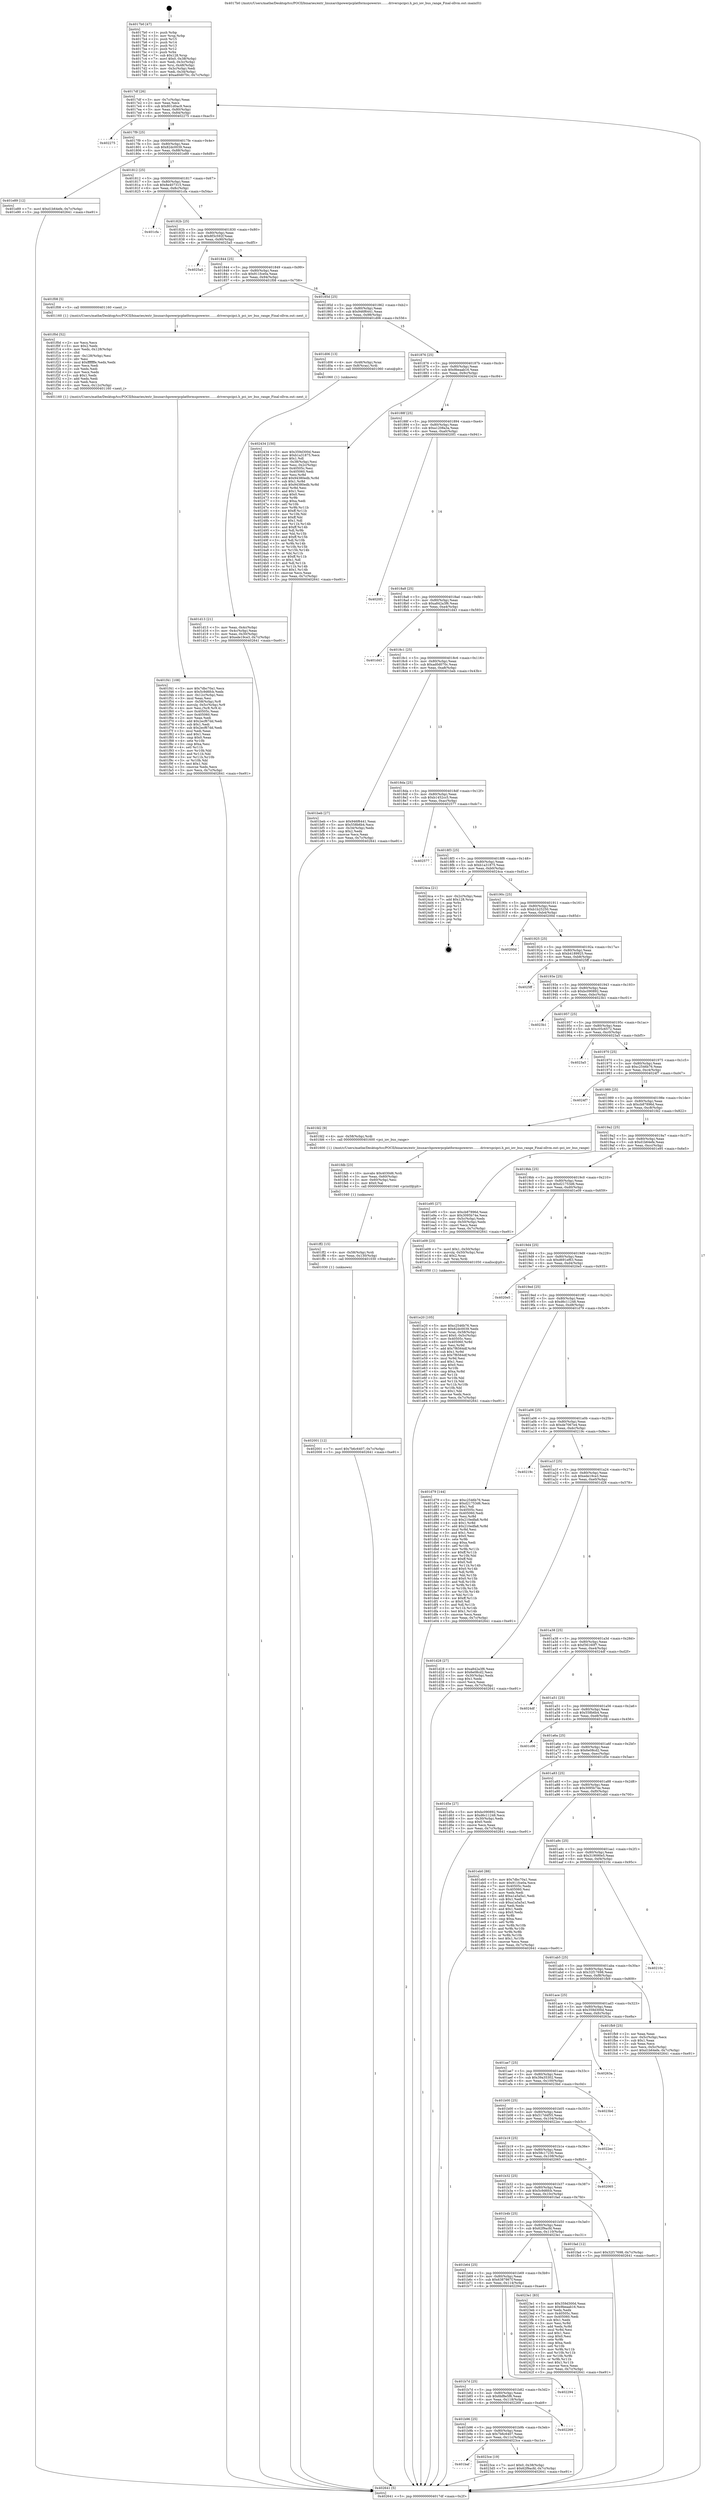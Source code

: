 digraph "0x4017b0" {
  label = "0x4017b0 (/mnt/c/Users/mathe/Desktop/tcc/POCII/binaries/extr_linuxarchpowerpcplatformspowernv........driverspcipci.h_pci_iov_bus_range_Final-ollvm.out::main(0))"
  labelloc = "t"
  node[shape=record]

  Entry [label="",width=0.3,height=0.3,shape=circle,fillcolor=black,style=filled]
  "0x4017df" [label="{
     0x4017df [26]\l
     | [instrs]\l
     &nbsp;&nbsp;0x4017df \<+3\>: mov -0x7c(%rbp),%eax\l
     &nbsp;&nbsp;0x4017e2 \<+2\>: mov %eax,%ecx\l
     &nbsp;&nbsp;0x4017e4 \<+6\>: sub $0x801d0ac9,%ecx\l
     &nbsp;&nbsp;0x4017ea \<+3\>: mov %eax,-0x80(%rbp)\l
     &nbsp;&nbsp;0x4017ed \<+6\>: mov %ecx,-0x84(%rbp)\l
     &nbsp;&nbsp;0x4017f3 \<+6\>: je 0000000000402275 \<main+0xac5\>\l
  }"]
  "0x402275" [label="{
     0x402275\l
  }", style=dashed]
  "0x4017f9" [label="{
     0x4017f9 [25]\l
     | [instrs]\l
     &nbsp;&nbsp;0x4017f9 \<+5\>: jmp 00000000004017fe \<main+0x4e\>\l
     &nbsp;&nbsp;0x4017fe \<+3\>: mov -0x80(%rbp),%eax\l
     &nbsp;&nbsp;0x401801 \<+5\>: sub $0x82dc0039,%eax\l
     &nbsp;&nbsp;0x401806 \<+6\>: mov %eax,-0x88(%rbp)\l
     &nbsp;&nbsp;0x40180c \<+6\>: je 0000000000401e89 \<main+0x6d9\>\l
  }"]
  Exit [label="",width=0.3,height=0.3,shape=circle,fillcolor=black,style=filled,peripheries=2]
  "0x401e89" [label="{
     0x401e89 [12]\l
     | [instrs]\l
     &nbsp;&nbsp;0x401e89 \<+7\>: movl $0xd1b64efe,-0x7c(%rbp)\l
     &nbsp;&nbsp;0x401e90 \<+5\>: jmp 0000000000402641 \<main+0xe91\>\l
  }"]
  "0x401812" [label="{
     0x401812 [25]\l
     | [instrs]\l
     &nbsp;&nbsp;0x401812 \<+5\>: jmp 0000000000401817 \<main+0x67\>\l
     &nbsp;&nbsp;0x401817 \<+3\>: mov -0x80(%rbp),%eax\l
     &nbsp;&nbsp;0x40181a \<+5\>: sub $0x8e407315,%eax\l
     &nbsp;&nbsp;0x40181f \<+6\>: mov %eax,-0x8c(%rbp)\l
     &nbsp;&nbsp;0x401825 \<+6\>: je 0000000000401cfa \<main+0x54a\>\l
  }"]
  "0x401baf" [label="{
     0x401baf\l
  }", style=dashed]
  "0x401cfa" [label="{
     0x401cfa\l
  }", style=dashed]
  "0x40182b" [label="{
     0x40182b [25]\l
     | [instrs]\l
     &nbsp;&nbsp;0x40182b \<+5\>: jmp 0000000000401830 \<main+0x80\>\l
     &nbsp;&nbsp;0x401830 \<+3\>: mov -0x80(%rbp),%eax\l
     &nbsp;&nbsp;0x401833 \<+5\>: sub $0x8f3c592f,%eax\l
     &nbsp;&nbsp;0x401838 \<+6\>: mov %eax,-0x90(%rbp)\l
     &nbsp;&nbsp;0x40183e \<+6\>: je 00000000004025a5 \<main+0xdf5\>\l
  }"]
  "0x4023ce" [label="{
     0x4023ce [19]\l
     | [instrs]\l
     &nbsp;&nbsp;0x4023ce \<+7\>: movl $0x0,-0x38(%rbp)\l
     &nbsp;&nbsp;0x4023d5 \<+7\>: movl $0x62f9acfd,-0x7c(%rbp)\l
     &nbsp;&nbsp;0x4023dc \<+5\>: jmp 0000000000402641 \<main+0xe91\>\l
  }"]
  "0x4025a5" [label="{
     0x4025a5\l
  }", style=dashed]
  "0x401844" [label="{
     0x401844 [25]\l
     | [instrs]\l
     &nbsp;&nbsp;0x401844 \<+5\>: jmp 0000000000401849 \<main+0x99\>\l
     &nbsp;&nbsp;0x401849 \<+3\>: mov -0x80(%rbp),%eax\l
     &nbsp;&nbsp;0x40184c \<+5\>: sub $0x911fce0a,%eax\l
     &nbsp;&nbsp;0x401851 \<+6\>: mov %eax,-0x94(%rbp)\l
     &nbsp;&nbsp;0x401857 \<+6\>: je 0000000000401f08 \<main+0x758\>\l
  }"]
  "0x401b96" [label="{
     0x401b96 [25]\l
     | [instrs]\l
     &nbsp;&nbsp;0x401b96 \<+5\>: jmp 0000000000401b9b \<main+0x3eb\>\l
     &nbsp;&nbsp;0x401b9b \<+3\>: mov -0x80(%rbp),%eax\l
     &nbsp;&nbsp;0x401b9e \<+5\>: sub $0x7b6c6407,%eax\l
     &nbsp;&nbsp;0x401ba3 \<+6\>: mov %eax,-0x11c(%rbp)\l
     &nbsp;&nbsp;0x401ba9 \<+6\>: je 00000000004023ce \<main+0xc1e\>\l
  }"]
  "0x401f08" [label="{
     0x401f08 [5]\l
     | [instrs]\l
     &nbsp;&nbsp;0x401f08 \<+5\>: call 0000000000401160 \<next_i\>\l
     | [calls]\l
     &nbsp;&nbsp;0x401160 \{1\} (/mnt/c/Users/mathe/Desktop/tcc/POCII/binaries/extr_linuxarchpowerpcplatformspowernv........driverspcipci.h_pci_iov_bus_range_Final-ollvm.out::next_i)\l
  }"]
  "0x40185d" [label="{
     0x40185d [25]\l
     | [instrs]\l
     &nbsp;&nbsp;0x40185d \<+5\>: jmp 0000000000401862 \<main+0xb2\>\l
     &nbsp;&nbsp;0x401862 \<+3\>: mov -0x80(%rbp),%eax\l
     &nbsp;&nbsp;0x401865 \<+5\>: sub $0x946f6441,%eax\l
     &nbsp;&nbsp;0x40186a \<+6\>: mov %eax,-0x98(%rbp)\l
     &nbsp;&nbsp;0x401870 \<+6\>: je 0000000000401d06 \<main+0x556\>\l
  }"]
  "0x402269" [label="{
     0x402269\l
  }", style=dashed]
  "0x401d06" [label="{
     0x401d06 [13]\l
     | [instrs]\l
     &nbsp;&nbsp;0x401d06 \<+4\>: mov -0x48(%rbp),%rax\l
     &nbsp;&nbsp;0x401d0a \<+4\>: mov 0x8(%rax),%rdi\l
     &nbsp;&nbsp;0x401d0e \<+5\>: call 0000000000401060 \<atoi@plt\>\l
     | [calls]\l
     &nbsp;&nbsp;0x401060 \{1\} (unknown)\l
  }"]
  "0x401876" [label="{
     0x401876 [25]\l
     | [instrs]\l
     &nbsp;&nbsp;0x401876 \<+5\>: jmp 000000000040187b \<main+0xcb\>\l
     &nbsp;&nbsp;0x40187b \<+3\>: mov -0x80(%rbp),%eax\l
     &nbsp;&nbsp;0x40187e \<+5\>: sub $0x9beaab16,%eax\l
     &nbsp;&nbsp;0x401883 \<+6\>: mov %eax,-0x9c(%rbp)\l
     &nbsp;&nbsp;0x401889 \<+6\>: je 0000000000402434 \<main+0xc84\>\l
  }"]
  "0x401b7d" [label="{
     0x401b7d [25]\l
     | [instrs]\l
     &nbsp;&nbsp;0x401b7d \<+5\>: jmp 0000000000401b82 \<main+0x3d2\>\l
     &nbsp;&nbsp;0x401b82 \<+3\>: mov -0x80(%rbp),%eax\l
     &nbsp;&nbsp;0x401b85 \<+5\>: sub $0x6bf8e5f6,%eax\l
     &nbsp;&nbsp;0x401b8a \<+6\>: mov %eax,-0x118(%rbp)\l
     &nbsp;&nbsp;0x401b90 \<+6\>: je 0000000000402269 \<main+0xab9\>\l
  }"]
  "0x402434" [label="{
     0x402434 [150]\l
     | [instrs]\l
     &nbsp;&nbsp;0x402434 \<+5\>: mov $0x359d300d,%eax\l
     &nbsp;&nbsp;0x402439 \<+5\>: mov $0xb1a31875,%ecx\l
     &nbsp;&nbsp;0x40243e \<+2\>: mov $0x1,%dl\l
     &nbsp;&nbsp;0x402440 \<+3\>: mov -0x38(%rbp),%esi\l
     &nbsp;&nbsp;0x402443 \<+3\>: mov %esi,-0x2c(%rbp)\l
     &nbsp;&nbsp;0x402446 \<+7\>: mov 0x40505c,%esi\l
     &nbsp;&nbsp;0x40244d \<+7\>: mov 0x405060,%edi\l
     &nbsp;&nbsp;0x402454 \<+3\>: mov %esi,%r8d\l
     &nbsp;&nbsp;0x402457 \<+7\>: add $0x94380edb,%r8d\l
     &nbsp;&nbsp;0x40245e \<+4\>: sub $0x1,%r8d\l
     &nbsp;&nbsp;0x402462 \<+7\>: sub $0x94380edb,%r8d\l
     &nbsp;&nbsp;0x402469 \<+4\>: imul %r8d,%esi\l
     &nbsp;&nbsp;0x40246d \<+3\>: and $0x1,%esi\l
     &nbsp;&nbsp;0x402470 \<+3\>: cmp $0x0,%esi\l
     &nbsp;&nbsp;0x402473 \<+4\>: sete %r9b\l
     &nbsp;&nbsp;0x402477 \<+3\>: cmp $0xa,%edi\l
     &nbsp;&nbsp;0x40247a \<+4\>: setl %r10b\l
     &nbsp;&nbsp;0x40247e \<+3\>: mov %r9b,%r11b\l
     &nbsp;&nbsp;0x402481 \<+4\>: xor $0xff,%r11b\l
     &nbsp;&nbsp;0x402485 \<+3\>: mov %r10b,%bl\l
     &nbsp;&nbsp;0x402488 \<+3\>: xor $0xff,%bl\l
     &nbsp;&nbsp;0x40248b \<+3\>: xor $0x1,%dl\l
     &nbsp;&nbsp;0x40248e \<+3\>: mov %r11b,%r14b\l
     &nbsp;&nbsp;0x402491 \<+4\>: and $0xff,%r14b\l
     &nbsp;&nbsp;0x402495 \<+3\>: and %dl,%r9b\l
     &nbsp;&nbsp;0x402498 \<+3\>: mov %bl,%r15b\l
     &nbsp;&nbsp;0x40249b \<+4\>: and $0xff,%r15b\l
     &nbsp;&nbsp;0x40249f \<+3\>: and %dl,%r10b\l
     &nbsp;&nbsp;0x4024a2 \<+3\>: or %r9b,%r14b\l
     &nbsp;&nbsp;0x4024a5 \<+3\>: or %r10b,%r15b\l
     &nbsp;&nbsp;0x4024a8 \<+3\>: xor %r15b,%r14b\l
     &nbsp;&nbsp;0x4024ab \<+3\>: or %bl,%r11b\l
     &nbsp;&nbsp;0x4024ae \<+4\>: xor $0xff,%r11b\l
     &nbsp;&nbsp;0x4024b2 \<+3\>: or $0x1,%dl\l
     &nbsp;&nbsp;0x4024b5 \<+3\>: and %dl,%r11b\l
     &nbsp;&nbsp;0x4024b8 \<+3\>: or %r11b,%r14b\l
     &nbsp;&nbsp;0x4024bb \<+4\>: test $0x1,%r14b\l
     &nbsp;&nbsp;0x4024bf \<+3\>: cmovne %ecx,%eax\l
     &nbsp;&nbsp;0x4024c2 \<+3\>: mov %eax,-0x7c(%rbp)\l
     &nbsp;&nbsp;0x4024c5 \<+5\>: jmp 0000000000402641 \<main+0xe91\>\l
  }"]
  "0x40188f" [label="{
     0x40188f [25]\l
     | [instrs]\l
     &nbsp;&nbsp;0x40188f \<+5\>: jmp 0000000000401894 \<main+0xe4\>\l
     &nbsp;&nbsp;0x401894 \<+3\>: mov -0x80(%rbp),%eax\l
     &nbsp;&nbsp;0x401897 \<+5\>: sub $0xa1208a3a,%eax\l
     &nbsp;&nbsp;0x40189c \<+6\>: mov %eax,-0xa0(%rbp)\l
     &nbsp;&nbsp;0x4018a2 \<+6\>: je 00000000004020f1 \<main+0x941\>\l
  }"]
  "0x402294" [label="{
     0x402294\l
  }", style=dashed]
  "0x4020f1" [label="{
     0x4020f1\l
  }", style=dashed]
  "0x4018a8" [label="{
     0x4018a8 [25]\l
     | [instrs]\l
     &nbsp;&nbsp;0x4018a8 \<+5\>: jmp 00000000004018ad \<main+0xfd\>\l
     &nbsp;&nbsp;0x4018ad \<+3\>: mov -0x80(%rbp),%eax\l
     &nbsp;&nbsp;0x4018b0 \<+5\>: sub $0xa842a3f6,%eax\l
     &nbsp;&nbsp;0x4018b5 \<+6\>: mov %eax,-0xa4(%rbp)\l
     &nbsp;&nbsp;0x4018bb \<+6\>: je 0000000000401d43 \<main+0x593\>\l
  }"]
  "0x401b64" [label="{
     0x401b64 [25]\l
     | [instrs]\l
     &nbsp;&nbsp;0x401b64 \<+5\>: jmp 0000000000401b69 \<main+0x3b9\>\l
     &nbsp;&nbsp;0x401b69 \<+3\>: mov -0x80(%rbp),%eax\l
     &nbsp;&nbsp;0x401b6c \<+5\>: sub $0x6387867f,%eax\l
     &nbsp;&nbsp;0x401b71 \<+6\>: mov %eax,-0x114(%rbp)\l
     &nbsp;&nbsp;0x401b77 \<+6\>: je 0000000000402294 \<main+0xae4\>\l
  }"]
  "0x401d43" [label="{
     0x401d43\l
  }", style=dashed]
  "0x4018c1" [label="{
     0x4018c1 [25]\l
     | [instrs]\l
     &nbsp;&nbsp;0x4018c1 \<+5\>: jmp 00000000004018c6 \<main+0x116\>\l
     &nbsp;&nbsp;0x4018c6 \<+3\>: mov -0x80(%rbp),%eax\l
     &nbsp;&nbsp;0x4018c9 \<+5\>: sub $0xad0d070c,%eax\l
     &nbsp;&nbsp;0x4018ce \<+6\>: mov %eax,-0xa8(%rbp)\l
     &nbsp;&nbsp;0x4018d4 \<+6\>: je 0000000000401beb \<main+0x43b\>\l
  }"]
  "0x4023e1" [label="{
     0x4023e1 [83]\l
     | [instrs]\l
     &nbsp;&nbsp;0x4023e1 \<+5\>: mov $0x359d300d,%eax\l
     &nbsp;&nbsp;0x4023e6 \<+5\>: mov $0x9beaab16,%ecx\l
     &nbsp;&nbsp;0x4023eb \<+2\>: xor %edx,%edx\l
     &nbsp;&nbsp;0x4023ed \<+7\>: mov 0x40505c,%esi\l
     &nbsp;&nbsp;0x4023f4 \<+7\>: mov 0x405060,%edi\l
     &nbsp;&nbsp;0x4023fb \<+3\>: sub $0x1,%edx\l
     &nbsp;&nbsp;0x4023fe \<+3\>: mov %esi,%r8d\l
     &nbsp;&nbsp;0x402401 \<+3\>: add %edx,%r8d\l
     &nbsp;&nbsp;0x402404 \<+4\>: imul %r8d,%esi\l
     &nbsp;&nbsp;0x402408 \<+3\>: and $0x1,%esi\l
     &nbsp;&nbsp;0x40240b \<+3\>: cmp $0x0,%esi\l
     &nbsp;&nbsp;0x40240e \<+4\>: sete %r9b\l
     &nbsp;&nbsp;0x402412 \<+3\>: cmp $0xa,%edi\l
     &nbsp;&nbsp;0x402415 \<+4\>: setl %r10b\l
     &nbsp;&nbsp;0x402419 \<+3\>: mov %r9b,%r11b\l
     &nbsp;&nbsp;0x40241c \<+3\>: and %r10b,%r11b\l
     &nbsp;&nbsp;0x40241f \<+3\>: xor %r10b,%r9b\l
     &nbsp;&nbsp;0x402422 \<+3\>: or %r9b,%r11b\l
     &nbsp;&nbsp;0x402425 \<+4\>: test $0x1,%r11b\l
     &nbsp;&nbsp;0x402429 \<+3\>: cmovne %ecx,%eax\l
     &nbsp;&nbsp;0x40242c \<+3\>: mov %eax,-0x7c(%rbp)\l
     &nbsp;&nbsp;0x40242f \<+5\>: jmp 0000000000402641 \<main+0xe91\>\l
  }"]
  "0x401beb" [label="{
     0x401beb [27]\l
     | [instrs]\l
     &nbsp;&nbsp;0x401beb \<+5\>: mov $0x946f6441,%eax\l
     &nbsp;&nbsp;0x401bf0 \<+5\>: mov $0x558b6b4,%ecx\l
     &nbsp;&nbsp;0x401bf5 \<+3\>: mov -0x34(%rbp),%edx\l
     &nbsp;&nbsp;0x401bf8 \<+3\>: cmp $0x2,%edx\l
     &nbsp;&nbsp;0x401bfb \<+3\>: cmovne %ecx,%eax\l
     &nbsp;&nbsp;0x401bfe \<+3\>: mov %eax,-0x7c(%rbp)\l
     &nbsp;&nbsp;0x401c01 \<+5\>: jmp 0000000000402641 \<main+0xe91\>\l
  }"]
  "0x4018da" [label="{
     0x4018da [25]\l
     | [instrs]\l
     &nbsp;&nbsp;0x4018da \<+5\>: jmp 00000000004018df \<main+0x12f\>\l
     &nbsp;&nbsp;0x4018df \<+3\>: mov -0x80(%rbp),%eax\l
     &nbsp;&nbsp;0x4018e2 \<+5\>: sub $0xb1452cc5,%eax\l
     &nbsp;&nbsp;0x4018e7 \<+6\>: mov %eax,-0xac(%rbp)\l
     &nbsp;&nbsp;0x4018ed \<+6\>: je 0000000000402577 \<main+0xdc7\>\l
  }"]
  "0x402641" [label="{
     0x402641 [5]\l
     | [instrs]\l
     &nbsp;&nbsp;0x402641 \<+5\>: jmp 00000000004017df \<main+0x2f\>\l
  }"]
  "0x4017b0" [label="{
     0x4017b0 [47]\l
     | [instrs]\l
     &nbsp;&nbsp;0x4017b0 \<+1\>: push %rbp\l
     &nbsp;&nbsp;0x4017b1 \<+3\>: mov %rsp,%rbp\l
     &nbsp;&nbsp;0x4017b4 \<+2\>: push %r15\l
     &nbsp;&nbsp;0x4017b6 \<+2\>: push %r14\l
     &nbsp;&nbsp;0x4017b8 \<+2\>: push %r13\l
     &nbsp;&nbsp;0x4017ba \<+2\>: push %r12\l
     &nbsp;&nbsp;0x4017bc \<+1\>: push %rbx\l
     &nbsp;&nbsp;0x4017bd \<+7\>: sub $0x128,%rsp\l
     &nbsp;&nbsp;0x4017c4 \<+7\>: movl $0x0,-0x38(%rbp)\l
     &nbsp;&nbsp;0x4017cb \<+3\>: mov %edi,-0x3c(%rbp)\l
     &nbsp;&nbsp;0x4017ce \<+4\>: mov %rsi,-0x48(%rbp)\l
     &nbsp;&nbsp;0x4017d2 \<+3\>: mov -0x3c(%rbp),%edi\l
     &nbsp;&nbsp;0x4017d5 \<+3\>: mov %edi,-0x34(%rbp)\l
     &nbsp;&nbsp;0x4017d8 \<+7\>: movl $0xad0d070c,-0x7c(%rbp)\l
  }"]
  "0x401d13" [label="{
     0x401d13 [21]\l
     | [instrs]\l
     &nbsp;&nbsp;0x401d13 \<+3\>: mov %eax,-0x4c(%rbp)\l
     &nbsp;&nbsp;0x401d16 \<+3\>: mov -0x4c(%rbp),%eax\l
     &nbsp;&nbsp;0x401d19 \<+3\>: mov %eax,-0x30(%rbp)\l
     &nbsp;&nbsp;0x401d1c \<+7\>: movl $0xede19ce3,-0x7c(%rbp)\l
     &nbsp;&nbsp;0x401d23 \<+5\>: jmp 0000000000402641 \<main+0xe91\>\l
  }"]
  "0x402001" [label="{
     0x402001 [12]\l
     | [instrs]\l
     &nbsp;&nbsp;0x402001 \<+7\>: movl $0x7b6c6407,-0x7c(%rbp)\l
     &nbsp;&nbsp;0x402008 \<+5\>: jmp 0000000000402641 \<main+0xe91\>\l
  }"]
  "0x402577" [label="{
     0x402577\l
  }", style=dashed]
  "0x4018f3" [label="{
     0x4018f3 [25]\l
     | [instrs]\l
     &nbsp;&nbsp;0x4018f3 \<+5\>: jmp 00000000004018f8 \<main+0x148\>\l
     &nbsp;&nbsp;0x4018f8 \<+3\>: mov -0x80(%rbp),%eax\l
     &nbsp;&nbsp;0x4018fb \<+5\>: sub $0xb1a31875,%eax\l
     &nbsp;&nbsp;0x401900 \<+6\>: mov %eax,-0xb0(%rbp)\l
     &nbsp;&nbsp;0x401906 \<+6\>: je 00000000004024ca \<main+0xd1a\>\l
  }"]
  "0x401ff2" [label="{
     0x401ff2 [15]\l
     | [instrs]\l
     &nbsp;&nbsp;0x401ff2 \<+4\>: mov -0x58(%rbp),%rdi\l
     &nbsp;&nbsp;0x401ff6 \<+6\>: mov %eax,-0x130(%rbp)\l
     &nbsp;&nbsp;0x401ffc \<+5\>: call 0000000000401030 \<free@plt\>\l
     | [calls]\l
     &nbsp;&nbsp;0x401030 \{1\} (unknown)\l
  }"]
  "0x4024ca" [label="{
     0x4024ca [21]\l
     | [instrs]\l
     &nbsp;&nbsp;0x4024ca \<+3\>: mov -0x2c(%rbp),%eax\l
     &nbsp;&nbsp;0x4024cd \<+7\>: add $0x128,%rsp\l
     &nbsp;&nbsp;0x4024d4 \<+1\>: pop %rbx\l
     &nbsp;&nbsp;0x4024d5 \<+2\>: pop %r12\l
     &nbsp;&nbsp;0x4024d7 \<+2\>: pop %r13\l
     &nbsp;&nbsp;0x4024d9 \<+2\>: pop %r14\l
     &nbsp;&nbsp;0x4024db \<+2\>: pop %r15\l
     &nbsp;&nbsp;0x4024dd \<+1\>: pop %rbp\l
     &nbsp;&nbsp;0x4024de \<+1\>: ret\l
  }"]
  "0x40190c" [label="{
     0x40190c [25]\l
     | [instrs]\l
     &nbsp;&nbsp;0x40190c \<+5\>: jmp 0000000000401911 \<main+0x161\>\l
     &nbsp;&nbsp;0x401911 \<+3\>: mov -0x80(%rbp),%eax\l
     &nbsp;&nbsp;0x401914 \<+5\>: sub $0xb1b25250,%eax\l
     &nbsp;&nbsp;0x401919 \<+6\>: mov %eax,-0xb4(%rbp)\l
     &nbsp;&nbsp;0x40191f \<+6\>: je 000000000040200d \<main+0x85d\>\l
  }"]
  "0x401fdb" [label="{
     0x401fdb [23]\l
     | [instrs]\l
     &nbsp;&nbsp;0x401fdb \<+10\>: movabs $0x4030d6,%rdi\l
     &nbsp;&nbsp;0x401fe5 \<+3\>: mov %eax,-0x60(%rbp)\l
     &nbsp;&nbsp;0x401fe8 \<+3\>: mov -0x60(%rbp),%esi\l
     &nbsp;&nbsp;0x401feb \<+2\>: mov $0x0,%al\l
     &nbsp;&nbsp;0x401fed \<+5\>: call 0000000000401040 \<printf@plt\>\l
     | [calls]\l
     &nbsp;&nbsp;0x401040 \{1\} (unknown)\l
  }"]
  "0x40200d" [label="{
     0x40200d\l
  }", style=dashed]
  "0x401925" [label="{
     0x401925 [25]\l
     | [instrs]\l
     &nbsp;&nbsp;0x401925 \<+5\>: jmp 000000000040192a \<main+0x17a\>\l
     &nbsp;&nbsp;0x40192a \<+3\>: mov -0x80(%rbp),%eax\l
     &nbsp;&nbsp;0x40192d \<+5\>: sub $0xb4189925,%eax\l
     &nbsp;&nbsp;0x401932 \<+6\>: mov %eax,-0xb8(%rbp)\l
     &nbsp;&nbsp;0x401938 \<+6\>: je 00000000004025ff \<main+0xe4f\>\l
  }"]
  "0x401b4b" [label="{
     0x401b4b [25]\l
     | [instrs]\l
     &nbsp;&nbsp;0x401b4b \<+5\>: jmp 0000000000401b50 \<main+0x3a0\>\l
     &nbsp;&nbsp;0x401b50 \<+3\>: mov -0x80(%rbp),%eax\l
     &nbsp;&nbsp;0x401b53 \<+5\>: sub $0x62f9acfd,%eax\l
     &nbsp;&nbsp;0x401b58 \<+6\>: mov %eax,-0x110(%rbp)\l
     &nbsp;&nbsp;0x401b5e \<+6\>: je 00000000004023e1 \<main+0xc31\>\l
  }"]
  "0x4025ff" [label="{
     0x4025ff\l
  }", style=dashed]
  "0x40193e" [label="{
     0x40193e [25]\l
     | [instrs]\l
     &nbsp;&nbsp;0x40193e \<+5\>: jmp 0000000000401943 \<main+0x193\>\l
     &nbsp;&nbsp;0x401943 \<+3\>: mov -0x80(%rbp),%eax\l
     &nbsp;&nbsp;0x401946 \<+5\>: sub $0xbc090892,%eax\l
     &nbsp;&nbsp;0x40194b \<+6\>: mov %eax,-0xbc(%rbp)\l
     &nbsp;&nbsp;0x401951 \<+6\>: je 00000000004023b1 \<main+0xc01\>\l
  }"]
  "0x401fad" [label="{
     0x401fad [12]\l
     | [instrs]\l
     &nbsp;&nbsp;0x401fad \<+7\>: movl $0x32f17698,-0x7c(%rbp)\l
     &nbsp;&nbsp;0x401fb4 \<+5\>: jmp 0000000000402641 \<main+0xe91\>\l
  }"]
  "0x4023b1" [label="{
     0x4023b1\l
  }", style=dashed]
  "0x401957" [label="{
     0x401957 [25]\l
     | [instrs]\l
     &nbsp;&nbsp;0x401957 \<+5\>: jmp 000000000040195c \<main+0x1ac\>\l
     &nbsp;&nbsp;0x40195c \<+3\>: mov -0x80(%rbp),%eax\l
     &nbsp;&nbsp;0x40195f \<+5\>: sub $0xc05c6572,%eax\l
     &nbsp;&nbsp;0x401964 \<+6\>: mov %eax,-0xc0(%rbp)\l
     &nbsp;&nbsp;0x40196a \<+6\>: je 00000000004023a5 \<main+0xbf5\>\l
  }"]
  "0x401b32" [label="{
     0x401b32 [25]\l
     | [instrs]\l
     &nbsp;&nbsp;0x401b32 \<+5\>: jmp 0000000000401b37 \<main+0x387\>\l
     &nbsp;&nbsp;0x401b37 \<+3\>: mov -0x80(%rbp),%eax\l
     &nbsp;&nbsp;0x401b3a \<+5\>: sub $0x5c9d6fcb,%eax\l
     &nbsp;&nbsp;0x401b3f \<+6\>: mov %eax,-0x10c(%rbp)\l
     &nbsp;&nbsp;0x401b45 \<+6\>: je 0000000000401fad \<main+0x7fd\>\l
  }"]
  "0x4023a5" [label="{
     0x4023a5\l
  }", style=dashed]
  "0x401970" [label="{
     0x401970 [25]\l
     | [instrs]\l
     &nbsp;&nbsp;0x401970 \<+5\>: jmp 0000000000401975 \<main+0x1c5\>\l
     &nbsp;&nbsp;0x401975 \<+3\>: mov -0x80(%rbp),%eax\l
     &nbsp;&nbsp;0x401978 \<+5\>: sub $0xc2546b76,%eax\l
     &nbsp;&nbsp;0x40197d \<+6\>: mov %eax,-0xc4(%rbp)\l
     &nbsp;&nbsp;0x401983 \<+6\>: je 00000000004024f7 \<main+0xd47\>\l
  }"]
  "0x402065" [label="{
     0x402065\l
  }", style=dashed]
  "0x4024f7" [label="{
     0x4024f7\l
  }", style=dashed]
  "0x401989" [label="{
     0x401989 [25]\l
     | [instrs]\l
     &nbsp;&nbsp;0x401989 \<+5\>: jmp 000000000040198e \<main+0x1de\>\l
     &nbsp;&nbsp;0x40198e \<+3\>: mov -0x80(%rbp),%eax\l
     &nbsp;&nbsp;0x401991 \<+5\>: sub $0xcb87896d,%eax\l
     &nbsp;&nbsp;0x401996 \<+6\>: mov %eax,-0xc8(%rbp)\l
     &nbsp;&nbsp;0x40199c \<+6\>: je 0000000000401fd2 \<main+0x822\>\l
  }"]
  "0x401b19" [label="{
     0x401b19 [25]\l
     | [instrs]\l
     &nbsp;&nbsp;0x401b19 \<+5\>: jmp 0000000000401b1e \<main+0x36e\>\l
     &nbsp;&nbsp;0x401b1e \<+3\>: mov -0x80(%rbp),%eax\l
     &nbsp;&nbsp;0x401b21 \<+5\>: sub $0x58c17230,%eax\l
     &nbsp;&nbsp;0x401b26 \<+6\>: mov %eax,-0x108(%rbp)\l
     &nbsp;&nbsp;0x401b2c \<+6\>: je 0000000000402065 \<main+0x8b5\>\l
  }"]
  "0x401fd2" [label="{
     0x401fd2 [9]\l
     | [instrs]\l
     &nbsp;&nbsp;0x401fd2 \<+4\>: mov -0x58(%rbp),%rdi\l
     &nbsp;&nbsp;0x401fd6 \<+5\>: call 0000000000401600 \<pci_iov_bus_range\>\l
     | [calls]\l
     &nbsp;&nbsp;0x401600 \{1\} (/mnt/c/Users/mathe/Desktop/tcc/POCII/binaries/extr_linuxarchpowerpcplatformspowernv........driverspcipci.h_pci_iov_bus_range_Final-ollvm.out::pci_iov_bus_range)\l
  }"]
  "0x4019a2" [label="{
     0x4019a2 [25]\l
     | [instrs]\l
     &nbsp;&nbsp;0x4019a2 \<+5\>: jmp 00000000004019a7 \<main+0x1f7\>\l
     &nbsp;&nbsp;0x4019a7 \<+3\>: mov -0x80(%rbp),%eax\l
     &nbsp;&nbsp;0x4019aa \<+5\>: sub $0xd1b64efe,%eax\l
     &nbsp;&nbsp;0x4019af \<+6\>: mov %eax,-0xcc(%rbp)\l
     &nbsp;&nbsp;0x4019b5 \<+6\>: je 0000000000401e95 \<main+0x6e5\>\l
  }"]
  "0x4022ec" [label="{
     0x4022ec\l
  }", style=dashed]
  "0x401e95" [label="{
     0x401e95 [27]\l
     | [instrs]\l
     &nbsp;&nbsp;0x401e95 \<+5\>: mov $0xcb87896d,%eax\l
     &nbsp;&nbsp;0x401e9a \<+5\>: mov $0x3095b74e,%ecx\l
     &nbsp;&nbsp;0x401e9f \<+3\>: mov -0x5c(%rbp),%edx\l
     &nbsp;&nbsp;0x401ea2 \<+3\>: cmp -0x50(%rbp),%edx\l
     &nbsp;&nbsp;0x401ea5 \<+3\>: cmovl %ecx,%eax\l
     &nbsp;&nbsp;0x401ea8 \<+3\>: mov %eax,-0x7c(%rbp)\l
     &nbsp;&nbsp;0x401eab \<+5\>: jmp 0000000000402641 \<main+0xe91\>\l
  }"]
  "0x4019bb" [label="{
     0x4019bb [25]\l
     | [instrs]\l
     &nbsp;&nbsp;0x4019bb \<+5\>: jmp 00000000004019c0 \<main+0x210\>\l
     &nbsp;&nbsp;0x4019c0 \<+3\>: mov -0x80(%rbp),%eax\l
     &nbsp;&nbsp;0x4019c3 \<+5\>: sub $0xd21753d6,%eax\l
     &nbsp;&nbsp;0x4019c8 \<+6\>: mov %eax,-0xd0(%rbp)\l
     &nbsp;&nbsp;0x4019ce \<+6\>: je 0000000000401e09 \<main+0x659\>\l
  }"]
  "0x401b00" [label="{
     0x401b00 [25]\l
     | [instrs]\l
     &nbsp;&nbsp;0x401b00 \<+5\>: jmp 0000000000401b05 \<main+0x355\>\l
     &nbsp;&nbsp;0x401b05 \<+3\>: mov -0x80(%rbp),%eax\l
     &nbsp;&nbsp;0x401b08 \<+5\>: sub $0x517d4f55,%eax\l
     &nbsp;&nbsp;0x401b0d \<+6\>: mov %eax,-0x104(%rbp)\l
     &nbsp;&nbsp;0x401b13 \<+6\>: je 00000000004022ec \<main+0xb3c\>\l
  }"]
  "0x401e09" [label="{
     0x401e09 [23]\l
     | [instrs]\l
     &nbsp;&nbsp;0x401e09 \<+7\>: movl $0x1,-0x50(%rbp)\l
     &nbsp;&nbsp;0x401e10 \<+4\>: movslq -0x50(%rbp),%rax\l
     &nbsp;&nbsp;0x401e14 \<+4\>: shl $0x2,%rax\l
     &nbsp;&nbsp;0x401e18 \<+3\>: mov %rax,%rdi\l
     &nbsp;&nbsp;0x401e1b \<+5\>: call 0000000000401050 \<malloc@plt\>\l
     | [calls]\l
     &nbsp;&nbsp;0x401050 \{1\} (unknown)\l
  }"]
  "0x4019d4" [label="{
     0x4019d4 [25]\l
     | [instrs]\l
     &nbsp;&nbsp;0x4019d4 \<+5\>: jmp 00000000004019d9 \<main+0x229\>\l
     &nbsp;&nbsp;0x4019d9 \<+3\>: mov -0x80(%rbp),%eax\l
     &nbsp;&nbsp;0x4019dc \<+5\>: sub $0xd691ef63,%eax\l
     &nbsp;&nbsp;0x4019e1 \<+6\>: mov %eax,-0xd4(%rbp)\l
     &nbsp;&nbsp;0x4019e7 \<+6\>: je 00000000004020e5 \<main+0x935\>\l
  }"]
  "0x4023bd" [label="{
     0x4023bd\l
  }", style=dashed]
  "0x4020e5" [label="{
     0x4020e5\l
  }", style=dashed]
  "0x4019ed" [label="{
     0x4019ed [25]\l
     | [instrs]\l
     &nbsp;&nbsp;0x4019ed \<+5\>: jmp 00000000004019f2 \<main+0x242\>\l
     &nbsp;&nbsp;0x4019f2 \<+3\>: mov -0x80(%rbp),%eax\l
     &nbsp;&nbsp;0x4019f5 \<+5\>: sub $0xd6c11248,%eax\l
     &nbsp;&nbsp;0x4019fa \<+6\>: mov %eax,-0xd8(%rbp)\l
     &nbsp;&nbsp;0x401a00 \<+6\>: je 0000000000401d79 \<main+0x5c9\>\l
  }"]
  "0x401ae7" [label="{
     0x401ae7 [25]\l
     | [instrs]\l
     &nbsp;&nbsp;0x401ae7 \<+5\>: jmp 0000000000401aec \<main+0x33c\>\l
     &nbsp;&nbsp;0x401aec \<+3\>: mov -0x80(%rbp),%eax\l
     &nbsp;&nbsp;0x401aef \<+5\>: sub $0x39a35302,%eax\l
     &nbsp;&nbsp;0x401af4 \<+6\>: mov %eax,-0x100(%rbp)\l
     &nbsp;&nbsp;0x401afa \<+6\>: je 00000000004023bd \<main+0xc0d\>\l
  }"]
  "0x401d79" [label="{
     0x401d79 [144]\l
     | [instrs]\l
     &nbsp;&nbsp;0x401d79 \<+5\>: mov $0xc2546b76,%eax\l
     &nbsp;&nbsp;0x401d7e \<+5\>: mov $0xd21753d6,%ecx\l
     &nbsp;&nbsp;0x401d83 \<+2\>: mov $0x1,%dl\l
     &nbsp;&nbsp;0x401d85 \<+7\>: mov 0x40505c,%esi\l
     &nbsp;&nbsp;0x401d8c \<+7\>: mov 0x405060,%edi\l
     &nbsp;&nbsp;0x401d93 \<+3\>: mov %esi,%r8d\l
     &nbsp;&nbsp;0x401d96 \<+7\>: sub $0x210edfa8,%r8d\l
     &nbsp;&nbsp;0x401d9d \<+4\>: sub $0x1,%r8d\l
     &nbsp;&nbsp;0x401da1 \<+7\>: add $0x210edfa8,%r8d\l
     &nbsp;&nbsp;0x401da8 \<+4\>: imul %r8d,%esi\l
     &nbsp;&nbsp;0x401dac \<+3\>: and $0x1,%esi\l
     &nbsp;&nbsp;0x401daf \<+3\>: cmp $0x0,%esi\l
     &nbsp;&nbsp;0x401db2 \<+4\>: sete %r9b\l
     &nbsp;&nbsp;0x401db6 \<+3\>: cmp $0xa,%edi\l
     &nbsp;&nbsp;0x401db9 \<+4\>: setl %r10b\l
     &nbsp;&nbsp;0x401dbd \<+3\>: mov %r9b,%r11b\l
     &nbsp;&nbsp;0x401dc0 \<+4\>: xor $0xff,%r11b\l
     &nbsp;&nbsp;0x401dc4 \<+3\>: mov %r10b,%bl\l
     &nbsp;&nbsp;0x401dc7 \<+3\>: xor $0xff,%bl\l
     &nbsp;&nbsp;0x401dca \<+3\>: xor $0x0,%dl\l
     &nbsp;&nbsp;0x401dcd \<+3\>: mov %r11b,%r14b\l
     &nbsp;&nbsp;0x401dd0 \<+4\>: and $0x0,%r14b\l
     &nbsp;&nbsp;0x401dd4 \<+3\>: and %dl,%r9b\l
     &nbsp;&nbsp;0x401dd7 \<+3\>: mov %bl,%r15b\l
     &nbsp;&nbsp;0x401dda \<+4\>: and $0x0,%r15b\l
     &nbsp;&nbsp;0x401dde \<+3\>: and %dl,%r10b\l
     &nbsp;&nbsp;0x401de1 \<+3\>: or %r9b,%r14b\l
     &nbsp;&nbsp;0x401de4 \<+3\>: or %r10b,%r15b\l
     &nbsp;&nbsp;0x401de7 \<+3\>: xor %r15b,%r14b\l
     &nbsp;&nbsp;0x401dea \<+3\>: or %bl,%r11b\l
     &nbsp;&nbsp;0x401ded \<+4\>: xor $0xff,%r11b\l
     &nbsp;&nbsp;0x401df1 \<+3\>: or $0x0,%dl\l
     &nbsp;&nbsp;0x401df4 \<+3\>: and %dl,%r11b\l
     &nbsp;&nbsp;0x401df7 \<+3\>: or %r11b,%r14b\l
     &nbsp;&nbsp;0x401dfa \<+4\>: test $0x1,%r14b\l
     &nbsp;&nbsp;0x401dfe \<+3\>: cmovne %ecx,%eax\l
     &nbsp;&nbsp;0x401e01 \<+3\>: mov %eax,-0x7c(%rbp)\l
     &nbsp;&nbsp;0x401e04 \<+5\>: jmp 0000000000402641 \<main+0xe91\>\l
  }"]
  "0x401a06" [label="{
     0x401a06 [25]\l
     | [instrs]\l
     &nbsp;&nbsp;0x401a06 \<+5\>: jmp 0000000000401a0b \<main+0x25b\>\l
     &nbsp;&nbsp;0x401a0b \<+3\>: mov -0x80(%rbp),%eax\l
     &nbsp;&nbsp;0x401a0e \<+5\>: sub $0xde7067e4,%eax\l
     &nbsp;&nbsp;0x401a13 \<+6\>: mov %eax,-0xdc(%rbp)\l
     &nbsp;&nbsp;0x401a19 \<+6\>: je 000000000040219c \<main+0x9ec\>\l
  }"]
  "0x40263a" [label="{
     0x40263a\l
  }", style=dashed]
  "0x40219c" [label="{
     0x40219c\l
  }", style=dashed]
  "0x401a1f" [label="{
     0x401a1f [25]\l
     | [instrs]\l
     &nbsp;&nbsp;0x401a1f \<+5\>: jmp 0000000000401a24 \<main+0x274\>\l
     &nbsp;&nbsp;0x401a24 \<+3\>: mov -0x80(%rbp),%eax\l
     &nbsp;&nbsp;0x401a27 \<+5\>: sub $0xede19ce3,%eax\l
     &nbsp;&nbsp;0x401a2c \<+6\>: mov %eax,-0xe0(%rbp)\l
     &nbsp;&nbsp;0x401a32 \<+6\>: je 0000000000401d28 \<main+0x578\>\l
  }"]
  "0x401ace" [label="{
     0x401ace [25]\l
     | [instrs]\l
     &nbsp;&nbsp;0x401ace \<+5\>: jmp 0000000000401ad3 \<main+0x323\>\l
     &nbsp;&nbsp;0x401ad3 \<+3\>: mov -0x80(%rbp),%eax\l
     &nbsp;&nbsp;0x401ad6 \<+5\>: sub $0x359d300d,%eax\l
     &nbsp;&nbsp;0x401adb \<+6\>: mov %eax,-0xfc(%rbp)\l
     &nbsp;&nbsp;0x401ae1 \<+6\>: je 000000000040263a \<main+0xe8a\>\l
  }"]
  "0x401d28" [label="{
     0x401d28 [27]\l
     | [instrs]\l
     &nbsp;&nbsp;0x401d28 \<+5\>: mov $0xa842a3f6,%eax\l
     &nbsp;&nbsp;0x401d2d \<+5\>: mov $0x6e08cd2,%ecx\l
     &nbsp;&nbsp;0x401d32 \<+3\>: mov -0x30(%rbp),%edx\l
     &nbsp;&nbsp;0x401d35 \<+3\>: cmp $0x1,%edx\l
     &nbsp;&nbsp;0x401d38 \<+3\>: cmovl %ecx,%eax\l
     &nbsp;&nbsp;0x401d3b \<+3\>: mov %eax,-0x7c(%rbp)\l
     &nbsp;&nbsp;0x401d3e \<+5\>: jmp 0000000000402641 \<main+0xe91\>\l
  }"]
  "0x401a38" [label="{
     0x401a38 [25]\l
     | [instrs]\l
     &nbsp;&nbsp;0x401a38 \<+5\>: jmp 0000000000401a3d \<main+0x28d\>\l
     &nbsp;&nbsp;0x401a3d \<+3\>: mov -0x80(%rbp),%eax\l
     &nbsp;&nbsp;0x401a40 \<+5\>: sub $0xf36160f7,%eax\l
     &nbsp;&nbsp;0x401a45 \<+6\>: mov %eax,-0xe4(%rbp)\l
     &nbsp;&nbsp;0x401a4b \<+6\>: je 00000000004024df \<main+0xd2f\>\l
  }"]
  "0x401fb9" [label="{
     0x401fb9 [25]\l
     | [instrs]\l
     &nbsp;&nbsp;0x401fb9 \<+2\>: xor %eax,%eax\l
     &nbsp;&nbsp;0x401fbb \<+3\>: mov -0x5c(%rbp),%ecx\l
     &nbsp;&nbsp;0x401fbe \<+3\>: sub $0x1,%eax\l
     &nbsp;&nbsp;0x401fc1 \<+2\>: sub %eax,%ecx\l
     &nbsp;&nbsp;0x401fc3 \<+3\>: mov %ecx,-0x5c(%rbp)\l
     &nbsp;&nbsp;0x401fc6 \<+7\>: movl $0xd1b64efe,-0x7c(%rbp)\l
     &nbsp;&nbsp;0x401fcd \<+5\>: jmp 0000000000402641 \<main+0xe91\>\l
  }"]
  "0x4024df" [label="{
     0x4024df\l
  }", style=dashed]
  "0x401a51" [label="{
     0x401a51 [25]\l
     | [instrs]\l
     &nbsp;&nbsp;0x401a51 \<+5\>: jmp 0000000000401a56 \<main+0x2a6\>\l
     &nbsp;&nbsp;0x401a56 \<+3\>: mov -0x80(%rbp),%eax\l
     &nbsp;&nbsp;0x401a59 \<+5\>: sub $0x558b6b4,%eax\l
     &nbsp;&nbsp;0x401a5e \<+6\>: mov %eax,-0xe8(%rbp)\l
     &nbsp;&nbsp;0x401a64 \<+6\>: je 0000000000401c06 \<main+0x456\>\l
  }"]
  "0x401ab5" [label="{
     0x401ab5 [25]\l
     | [instrs]\l
     &nbsp;&nbsp;0x401ab5 \<+5\>: jmp 0000000000401aba \<main+0x30a\>\l
     &nbsp;&nbsp;0x401aba \<+3\>: mov -0x80(%rbp),%eax\l
     &nbsp;&nbsp;0x401abd \<+5\>: sub $0x32f17698,%eax\l
     &nbsp;&nbsp;0x401ac2 \<+6\>: mov %eax,-0xf8(%rbp)\l
     &nbsp;&nbsp;0x401ac8 \<+6\>: je 0000000000401fb9 \<main+0x809\>\l
  }"]
  "0x401c06" [label="{
     0x401c06\l
  }", style=dashed]
  "0x401a6a" [label="{
     0x401a6a [25]\l
     | [instrs]\l
     &nbsp;&nbsp;0x401a6a \<+5\>: jmp 0000000000401a6f \<main+0x2bf\>\l
     &nbsp;&nbsp;0x401a6f \<+3\>: mov -0x80(%rbp),%eax\l
     &nbsp;&nbsp;0x401a72 \<+5\>: sub $0x6e08cd2,%eax\l
     &nbsp;&nbsp;0x401a77 \<+6\>: mov %eax,-0xec(%rbp)\l
     &nbsp;&nbsp;0x401a7d \<+6\>: je 0000000000401d5e \<main+0x5ae\>\l
  }"]
  "0x40210c" [label="{
     0x40210c\l
  }", style=dashed]
  "0x401d5e" [label="{
     0x401d5e [27]\l
     | [instrs]\l
     &nbsp;&nbsp;0x401d5e \<+5\>: mov $0xbc090892,%eax\l
     &nbsp;&nbsp;0x401d63 \<+5\>: mov $0xd6c11248,%ecx\l
     &nbsp;&nbsp;0x401d68 \<+3\>: mov -0x30(%rbp),%edx\l
     &nbsp;&nbsp;0x401d6b \<+3\>: cmp $0x0,%edx\l
     &nbsp;&nbsp;0x401d6e \<+3\>: cmove %ecx,%eax\l
     &nbsp;&nbsp;0x401d71 \<+3\>: mov %eax,-0x7c(%rbp)\l
     &nbsp;&nbsp;0x401d74 \<+5\>: jmp 0000000000402641 \<main+0xe91\>\l
  }"]
  "0x401a83" [label="{
     0x401a83 [25]\l
     | [instrs]\l
     &nbsp;&nbsp;0x401a83 \<+5\>: jmp 0000000000401a88 \<main+0x2d8\>\l
     &nbsp;&nbsp;0x401a88 \<+3\>: mov -0x80(%rbp),%eax\l
     &nbsp;&nbsp;0x401a8b \<+5\>: sub $0x3095b74e,%eax\l
     &nbsp;&nbsp;0x401a90 \<+6\>: mov %eax,-0xf0(%rbp)\l
     &nbsp;&nbsp;0x401a96 \<+6\>: je 0000000000401eb0 \<main+0x700\>\l
  }"]
  "0x401e20" [label="{
     0x401e20 [105]\l
     | [instrs]\l
     &nbsp;&nbsp;0x401e20 \<+5\>: mov $0xc2546b76,%ecx\l
     &nbsp;&nbsp;0x401e25 \<+5\>: mov $0x82dc0039,%edx\l
     &nbsp;&nbsp;0x401e2a \<+4\>: mov %rax,-0x58(%rbp)\l
     &nbsp;&nbsp;0x401e2e \<+7\>: movl $0x0,-0x5c(%rbp)\l
     &nbsp;&nbsp;0x401e35 \<+7\>: mov 0x40505c,%esi\l
     &nbsp;&nbsp;0x401e3c \<+8\>: mov 0x405060,%r8d\l
     &nbsp;&nbsp;0x401e44 \<+3\>: mov %esi,%r9d\l
     &nbsp;&nbsp;0x401e47 \<+7\>: add $0x7f6564df,%r9d\l
     &nbsp;&nbsp;0x401e4e \<+4\>: sub $0x1,%r9d\l
     &nbsp;&nbsp;0x401e52 \<+7\>: sub $0x7f6564df,%r9d\l
     &nbsp;&nbsp;0x401e59 \<+4\>: imul %r9d,%esi\l
     &nbsp;&nbsp;0x401e5d \<+3\>: and $0x1,%esi\l
     &nbsp;&nbsp;0x401e60 \<+3\>: cmp $0x0,%esi\l
     &nbsp;&nbsp;0x401e63 \<+4\>: sete %r10b\l
     &nbsp;&nbsp;0x401e67 \<+4\>: cmp $0xa,%r8d\l
     &nbsp;&nbsp;0x401e6b \<+4\>: setl %r11b\l
     &nbsp;&nbsp;0x401e6f \<+3\>: mov %r10b,%bl\l
     &nbsp;&nbsp;0x401e72 \<+3\>: and %r11b,%bl\l
     &nbsp;&nbsp;0x401e75 \<+3\>: xor %r11b,%r10b\l
     &nbsp;&nbsp;0x401e78 \<+3\>: or %r10b,%bl\l
     &nbsp;&nbsp;0x401e7b \<+3\>: test $0x1,%bl\l
     &nbsp;&nbsp;0x401e7e \<+3\>: cmovne %edx,%ecx\l
     &nbsp;&nbsp;0x401e81 \<+3\>: mov %ecx,-0x7c(%rbp)\l
     &nbsp;&nbsp;0x401e84 \<+5\>: jmp 0000000000402641 \<main+0xe91\>\l
  }"]
  "0x401f41" [label="{
     0x401f41 [108]\l
     | [instrs]\l
     &nbsp;&nbsp;0x401f41 \<+5\>: mov $0x7dbc70a1,%ecx\l
     &nbsp;&nbsp;0x401f46 \<+5\>: mov $0x5c9d6fcb,%edx\l
     &nbsp;&nbsp;0x401f4b \<+6\>: mov -0x12c(%rbp),%esi\l
     &nbsp;&nbsp;0x401f51 \<+3\>: imul %eax,%esi\l
     &nbsp;&nbsp;0x401f54 \<+4\>: mov -0x58(%rbp),%r8\l
     &nbsp;&nbsp;0x401f58 \<+4\>: movslq -0x5c(%rbp),%r9\l
     &nbsp;&nbsp;0x401f5c \<+4\>: mov %esi,(%r8,%r9,4)\l
     &nbsp;&nbsp;0x401f60 \<+7\>: mov 0x40505c,%eax\l
     &nbsp;&nbsp;0x401f67 \<+7\>: mov 0x405060,%esi\l
     &nbsp;&nbsp;0x401f6e \<+2\>: mov %eax,%edi\l
     &nbsp;&nbsp;0x401f70 \<+6\>: add $0x2ecf67dd,%edi\l
     &nbsp;&nbsp;0x401f76 \<+3\>: sub $0x1,%edi\l
     &nbsp;&nbsp;0x401f79 \<+6\>: sub $0x2ecf67dd,%edi\l
     &nbsp;&nbsp;0x401f7f \<+3\>: imul %edi,%eax\l
     &nbsp;&nbsp;0x401f82 \<+3\>: and $0x1,%eax\l
     &nbsp;&nbsp;0x401f85 \<+3\>: cmp $0x0,%eax\l
     &nbsp;&nbsp;0x401f88 \<+4\>: sete %r10b\l
     &nbsp;&nbsp;0x401f8c \<+3\>: cmp $0xa,%esi\l
     &nbsp;&nbsp;0x401f8f \<+4\>: setl %r11b\l
     &nbsp;&nbsp;0x401f93 \<+3\>: mov %r10b,%bl\l
     &nbsp;&nbsp;0x401f96 \<+3\>: and %r11b,%bl\l
     &nbsp;&nbsp;0x401f99 \<+3\>: xor %r11b,%r10b\l
     &nbsp;&nbsp;0x401f9c \<+3\>: or %r10b,%bl\l
     &nbsp;&nbsp;0x401f9f \<+3\>: test $0x1,%bl\l
     &nbsp;&nbsp;0x401fa2 \<+3\>: cmovne %edx,%ecx\l
     &nbsp;&nbsp;0x401fa5 \<+3\>: mov %ecx,-0x7c(%rbp)\l
     &nbsp;&nbsp;0x401fa8 \<+5\>: jmp 0000000000402641 \<main+0xe91\>\l
  }"]
  "0x401eb0" [label="{
     0x401eb0 [88]\l
     | [instrs]\l
     &nbsp;&nbsp;0x401eb0 \<+5\>: mov $0x7dbc70a1,%eax\l
     &nbsp;&nbsp;0x401eb5 \<+5\>: mov $0x911fce0a,%ecx\l
     &nbsp;&nbsp;0x401eba \<+7\>: mov 0x40505c,%edx\l
     &nbsp;&nbsp;0x401ec1 \<+7\>: mov 0x405060,%esi\l
     &nbsp;&nbsp;0x401ec8 \<+2\>: mov %edx,%edi\l
     &nbsp;&nbsp;0x401eca \<+6\>: add $0xa1a5a5a1,%edi\l
     &nbsp;&nbsp;0x401ed0 \<+3\>: sub $0x1,%edi\l
     &nbsp;&nbsp;0x401ed3 \<+6\>: sub $0xa1a5a5a1,%edi\l
     &nbsp;&nbsp;0x401ed9 \<+3\>: imul %edi,%edx\l
     &nbsp;&nbsp;0x401edc \<+3\>: and $0x1,%edx\l
     &nbsp;&nbsp;0x401edf \<+3\>: cmp $0x0,%edx\l
     &nbsp;&nbsp;0x401ee2 \<+4\>: sete %r8b\l
     &nbsp;&nbsp;0x401ee6 \<+3\>: cmp $0xa,%esi\l
     &nbsp;&nbsp;0x401ee9 \<+4\>: setl %r9b\l
     &nbsp;&nbsp;0x401eed \<+3\>: mov %r8b,%r10b\l
     &nbsp;&nbsp;0x401ef0 \<+3\>: and %r9b,%r10b\l
     &nbsp;&nbsp;0x401ef3 \<+3\>: xor %r9b,%r8b\l
     &nbsp;&nbsp;0x401ef6 \<+3\>: or %r8b,%r10b\l
     &nbsp;&nbsp;0x401ef9 \<+4\>: test $0x1,%r10b\l
     &nbsp;&nbsp;0x401efd \<+3\>: cmovne %ecx,%eax\l
     &nbsp;&nbsp;0x401f00 \<+3\>: mov %eax,-0x7c(%rbp)\l
     &nbsp;&nbsp;0x401f03 \<+5\>: jmp 0000000000402641 \<main+0xe91\>\l
  }"]
  "0x401a9c" [label="{
     0x401a9c [25]\l
     | [instrs]\l
     &nbsp;&nbsp;0x401a9c \<+5\>: jmp 0000000000401aa1 \<main+0x2f1\>\l
     &nbsp;&nbsp;0x401aa1 \<+3\>: mov -0x80(%rbp),%eax\l
     &nbsp;&nbsp;0x401aa4 \<+5\>: sub $0x319090e5,%eax\l
     &nbsp;&nbsp;0x401aa9 \<+6\>: mov %eax,-0xf4(%rbp)\l
     &nbsp;&nbsp;0x401aaf \<+6\>: je 000000000040210c \<main+0x95c\>\l
  }"]
  "0x401f0d" [label="{
     0x401f0d [52]\l
     | [instrs]\l
     &nbsp;&nbsp;0x401f0d \<+2\>: xor %ecx,%ecx\l
     &nbsp;&nbsp;0x401f0f \<+5\>: mov $0x2,%edx\l
     &nbsp;&nbsp;0x401f14 \<+6\>: mov %edx,-0x128(%rbp)\l
     &nbsp;&nbsp;0x401f1a \<+1\>: cltd\l
     &nbsp;&nbsp;0x401f1b \<+6\>: mov -0x128(%rbp),%esi\l
     &nbsp;&nbsp;0x401f21 \<+2\>: idiv %esi\l
     &nbsp;&nbsp;0x401f23 \<+6\>: imul $0xfffffffe,%edx,%edx\l
     &nbsp;&nbsp;0x401f29 \<+2\>: mov %ecx,%edi\l
     &nbsp;&nbsp;0x401f2b \<+2\>: sub %edx,%edi\l
     &nbsp;&nbsp;0x401f2d \<+2\>: mov %ecx,%edx\l
     &nbsp;&nbsp;0x401f2f \<+3\>: sub $0x1,%edx\l
     &nbsp;&nbsp;0x401f32 \<+2\>: add %edx,%edi\l
     &nbsp;&nbsp;0x401f34 \<+2\>: sub %edi,%ecx\l
     &nbsp;&nbsp;0x401f36 \<+6\>: mov %ecx,-0x12c(%rbp)\l
     &nbsp;&nbsp;0x401f3c \<+5\>: call 0000000000401160 \<next_i\>\l
     | [calls]\l
     &nbsp;&nbsp;0x401160 \{1\} (/mnt/c/Users/mathe/Desktop/tcc/POCII/binaries/extr_linuxarchpowerpcplatformspowernv........driverspcipci.h_pci_iov_bus_range_Final-ollvm.out::next_i)\l
  }"]
  Entry -> "0x4017b0" [label=" 1"]
  "0x4017df" -> "0x402275" [label=" 0"]
  "0x4017df" -> "0x4017f9" [label=" 18"]
  "0x4024ca" -> Exit [label=" 1"]
  "0x4017f9" -> "0x401e89" [label=" 1"]
  "0x4017f9" -> "0x401812" [label=" 17"]
  "0x402434" -> "0x402641" [label=" 1"]
  "0x401812" -> "0x401cfa" [label=" 0"]
  "0x401812" -> "0x40182b" [label=" 17"]
  "0x4023e1" -> "0x402641" [label=" 1"]
  "0x40182b" -> "0x4025a5" [label=" 0"]
  "0x40182b" -> "0x401844" [label=" 17"]
  "0x4023ce" -> "0x402641" [label=" 1"]
  "0x401844" -> "0x401f08" [label=" 1"]
  "0x401844" -> "0x40185d" [label=" 16"]
  "0x401b96" -> "0x4023ce" [label=" 1"]
  "0x40185d" -> "0x401d06" [label=" 1"]
  "0x40185d" -> "0x401876" [label=" 15"]
  "0x401b96" -> "0x401baf" [label=" 0"]
  "0x401876" -> "0x402434" [label=" 1"]
  "0x401876" -> "0x40188f" [label=" 14"]
  "0x401b7d" -> "0x402269" [label=" 0"]
  "0x40188f" -> "0x4020f1" [label=" 0"]
  "0x40188f" -> "0x4018a8" [label=" 14"]
  "0x401b7d" -> "0x401b96" [label=" 1"]
  "0x4018a8" -> "0x401d43" [label=" 0"]
  "0x4018a8" -> "0x4018c1" [label=" 14"]
  "0x401b64" -> "0x402294" [label=" 0"]
  "0x4018c1" -> "0x401beb" [label=" 1"]
  "0x4018c1" -> "0x4018da" [label=" 13"]
  "0x401beb" -> "0x402641" [label=" 1"]
  "0x4017b0" -> "0x4017df" [label=" 1"]
  "0x402641" -> "0x4017df" [label=" 17"]
  "0x401d06" -> "0x401d13" [label=" 1"]
  "0x401d13" -> "0x402641" [label=" 1"]
  "0x401b64" -> "0x401b7d" [label=" 1"]
  "0x4018da" -> "0x402577" [label=" 0"]
  "0x4018da" -> "0x4018f3" [label=" 13"]
  "0x401b4b" -> "0x4023e1" [label=" 1"]
  "0x4018f3" -> "0x4024ca" [label=" 1"]
  "0x4018f3" -> "0x40190c" [label=" 12"]
  "0x401b4b" -> "0x401b64" [label=" 1"]
  "0x40190c" -> "0x40200d" [label=" 0"]
  "0x40190c" -> "0x401925" [label=" 12"]
  "0x402001" -> "0x402641" [label=" 1"]
  "0x401925" -> "0x4025ff" [label=" 0"]
  "0x401925" -> "0x40193e" [label=" 12"]
  "0x401ff2" -> "0x402001" [label=" 1"]
  "0x40193e" -> "0x4023b1" [label=" 0"]
  "0x40193e" -> "0x401957" [label=" 12"]
  "0x401fdb" -> "0x401ff2" [label=" 1"]
  "0x401957" -> "0x4023a5" [label=" 0"]
  "0x401957" -> "0x401970" [label=" 12"]
  "0x401fb9" -> "0x402641" [label=" 1"]
  "0x401970" -> "0x4024f7" [label=" 0"]
  "0x401970" -> "0x401989" [label=" 12"]
  "0x401fad" -> "0x402641" [label=" 1"]
  "0x401989" -> "0x401fd2" [label=" 1"]
  "0x401989" -> "0x4019a2" [label=" 11"]
  "0x401b32" -> "0x401fad" [label=" 1"]
  "0x4019a2" -> "0x401e95" [label=" 2"]
  "0x4019a2" -> "0x4019bb" [label=" 9"]
  "0x401fd2" -> "0x401fdb" [label=" 1"]
  "0x4019bb" -> "0x401e09" [label=" 1"]
  "0x4019bb" -> "0x4019d4" [label=" 8"]
  "0x401b19" -> "0x402065" [label=" 0"]
  "0x4019d4" -> "0x4020e5" [label=" 0"]
  "0x4019d4" -> "0x4019ed" [label=" 8"]
  "0x401b32" -> "0x401b4b" [label=" 2"]
  "0x4019ed" -> "0x401d79" [label=" 1"]
  "0x4019ed" -> "0x401a06" [label=" 7"]
  "0x401b00" -> "0x4022ec" [label=" 0"]
  "0x401a06" -> "0x40219c" [label=" 0"]
  "0x401a06" -> "0x401a1f" [label=" 7"]
  "0x401b19" -> "0x401b32" [label=" 3"]
  "0x401a1f" -> "0x401d28" [label=" 1"]
  "0x401a1f" -> "0x401a38" [label=" 6"]
  "0x401d28" -> "0x402641" [label=" 1"]
  "0x401ae7" -> "0x4023bd" [label=" 0"]
  "0x401a38" -> "0x4024df" [label=" 0"]
  "0x401a38" -> "0x401a51" [label=" 6"]
  "0x401b00" -> "0x401b19" [label=" 3"]
  "0x401a51" -> "0x401c06" [label=" 0"]
  "0x401a51" -> "0x401a6a" [label=" 6"]
  "0x401ace" -> "0x40263a" [label=" 0"]
  "0x401a6a" -> "0x401d5e" [label=" 1"]
  "0x401a6a" -> "0x401a83" [label=" 5"]
  "0x401d5e" -> "0x402641" [label=" 1"]
  "0x401d79" -> "0x402641" [label=" 1"]
  "0x401e09" -> "0x401e20" [label=" 1"]
  "0x401e20" -> "0x402641" [label=" 1"]
  "0x401e89" -> "0x402641" [label=" 1"]
  "0x401e95" -> "0x402641" [label=" 2"]
  "0x401ae7" -> "0x401b00" [label=" 3"]
  "0x401a83" -> "0x401eb0" [label=" 1"]
  "0x401a83" -> "0x401a9c" [label=" 4"]
  "0x401eb0" -> "0x402641" [label=" 1"]
  "0x401f08" -> "0x401f0d" [label=" 1"]
  "0x401f0d" -> "0x401f41" [label=" 1"]
  "0x401f41" -> "0x402641" [label=" 1"]
  "0x401ab5" -> "0x401ace" [label=" 3"]
  "0x401a9c" -> "0x40210c" [label=" 0"]
  "0x401a9c" -> "0x401ab5" [label=" 4"]
  "0x401ace" -> "0x401ae7" [label=" 3"]
  "0x401ab5" -> "0x401fb9" [label=" 1"]
}
